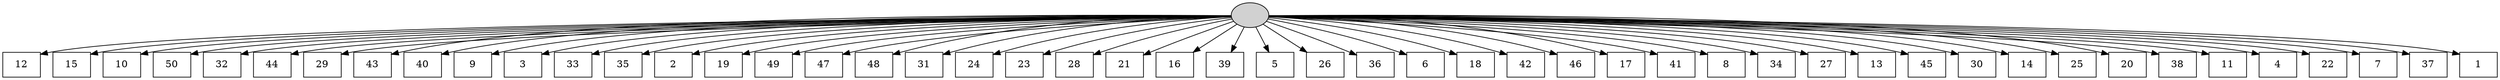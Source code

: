digraph G {
0[style=filled, fillcolor=grey82, label=""];
1[shape=box,style=filled, fillcolor=white,label="12\n"];
2[shape=box,style=filled, fillcolor=white,label="15\n"];
3[shape=box,style=filled, fillcolor=white,label="10\n"];
4[shape=box,style=filled, fillcolor=white,label="50\n"];
5[shape=box,style=filled, fillcolor=white,label="32\n"];
6[shape=box,style=filled, fillcolor=white,label="44\n"];
7[shape=box,style=filled, fillcolor=white,label="29\n"];
8[shape=box,style=filled, fillcolor=white,label="43\n"];
9[shape=box,style=filled, fillcolor=white,label="40\n"];
10[shape=box,style=filled, fillcolor=white,label="9\n"];
11[shape=box,style=filled, fillcolor=white,label="3\n"];
12[shape=box,style=filled, fillcolor=white,label="33\n"];
13[shape=box,style=filled, fillcolor=white,label="35\n"];
14[shape=box,style=filled, fillcolor=white,label="2\n"];
15[shape=box,style=filled, fillcolor=white,label="19\n"];
16[shape=box,style=filled, fillcolor=white,label="49\n"];
17[shape=box,style=filled, fillcolor=white,label="47\n"];
18[shape=box,style=filled, fillcolor=white,label="48\n"];
19[shape=box,style=filled, fillcolor=white,label="31\n"];
20[shape=box,style=filled, fillcolor=white,label="24\n"];
21[shape=box,style=filled, fillcolor=white,label="23\n"];
22[shape=box,style=filled, fillcolor=white,label="28\n"];
23[shape=box,style=filled, fillcolor=white,label="21\n"];
24[shape=box,style=filled, fillcolor=white,label="16\n"];
25[shape=box,style=filled, fillcolor=white,label="39\n"];
26[shape=box,style=filled, fillcolor=white,label="5\n"];
27[shape=box,style=filled, fillcolor=white,label="26\n"];
28[shape=box,style=filled, fillcolor=white,label="36\n"];
29[shape=box,style=filled, fillcolor=white,label="6\n"];
30[shape=box,style=filled, fillcolor=white,label="18\n"];
31[shape=box,style=filled, fillcolor=white,label="42\n"];
32[shape=box,style=filled, fillcolor=white,label="46\n"];
33[shape=box,style=filled, fillcolor=white,label="17\n"];
34[shape=box,style=filled, fillcolor=white,label="41\n"];
35[shape=box,style=filled, fillcolor=white,label="8\n"];
36[shape=box,style=filled, fillcolor=white,label="34\n"];
37[shape=box,style=filled, fillcolor=white,label="27\n"];
38[shape=box,style=filled, fillcolor=white,label="13\n"];
39[shape=box,style=filled, fillcolor=white,label="45\n"];
40[shape=box,style=filled, fillcolor=white,label="30\n"];
41[shape=box,style=filled, fillcolor=white,label="14\n"];
42[shape=box,style=filled, fillcolor=white,label="25\n"];
43[shape=box,style=filled, fillcolor=white,label="20\n"];
44[shape=box,style=filled, fillcolor=white,label="38\n"];
45[shape=box,style=filled, fillcolor=white,label="11\n"];
46[shape=box,style=filled, fillcolor=white,label="4\n"];
47[shape=box,style=filled, fillcolor=white,label="22\n"];
48[shape=box,style=filled, fillcolor=white,label="7\n"];
49[shape=box,style=filled, fillcolor=white,label="37\n"];
50[shape=box,style=filled, fillcolor=white,label="1\n"];
0->1 ;
0->2 ;
0->3 ;
0->4 ;
0->5 ;
0->6 ;
0->7 ;
0->8 ;
0->9 ;
0->10 ;
0->11 ;
0->12 ;
0->13 ;
0->14 ;
0->15 ;
0->16 ;
0->17 ;
0->18 ;
0->19 ;
0->20 ;
0->21 ;
0->22 ;
0->23 ;
0->24 ;
0->25 ;
0->26 ;
0->27 ;
0->28 ;
0->29 ;
0->30 ;
0->31 ;
0->32 ;
0->33 ;
0->34 ;
0->35 ;
0->36 ;
0->37 ;
0->38 ;
0->39 ;
0->40 ;
0->41 ;
0->42 ;
0->43 ;
0->44 ;
0->45 ;
0->46 ;
0->47 ;
0->48 ;
0->49 ;
0->50 ;
}
